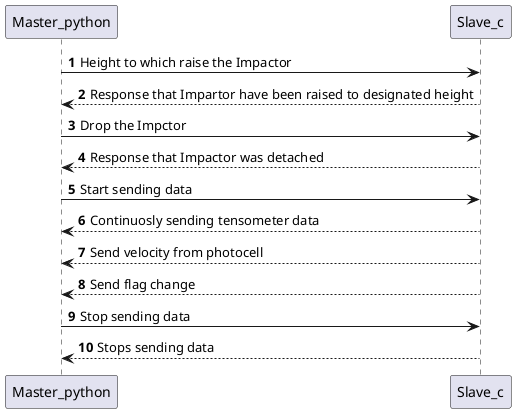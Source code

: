 @startuml
'https://plantuml.com/sequence-diagram

autonumber
Master_python -> Slave_c: Height to which raise the Impactor
Slave_c --> Master_python: Response that Impartor have been raised to designated height

Master_python -> Slave_c: Drop the Impctor
Slave_c --> Master_python: Response that Impactor was detached

Master_python -> Slave_c: Start sending data
Slave_c --> Master_python: Continuosly sending tensometer data

Slave_c --> Master_python: Send velocity from photocell
Slave_c --> Master_python: Send flag change

Master_python -> Slave_c: Stop sending data
Slave_c --> Master_python: Stops sending data
@enduml